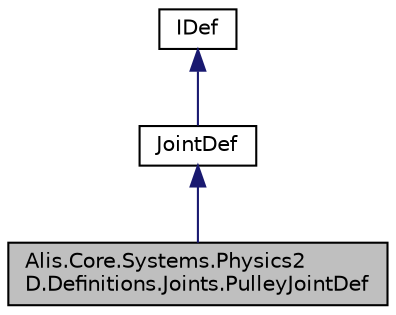 digraph "Alis.Core.Systems.Physics2D.Definitions.Joints.PulleyJointDef"
{
 // LATEX_PDF_SIZE
  edge [fontname="Helvetica",fontsize="10",labelfontname="Helvetica",labelfontsize="10"];
  node [fontname="Helvetica",fontsize="10",shape=record];
  Node1 [label="Alis.Core.Systems.Physics2\lD.Definitions.Joints.PulleyJointDef",height=0.2,width=0.4,color="black", fillcolor="grey75", style="filled", fontcolor="black",tooltip="Pulley joint definition. This requires two ground anchors, two dynamic body anchor points,..."];
  Node2 -> Node1 [dir="back",color="midnightblue",fontsize="10",style="solid",fontname="Helvetica"];
  Node2 [label="JointDef",height=0.2,width=0.4,color="black", fillcolor="white", style="filled",URL="$class_alis_1_1_core_1_1_systems_1_1_physics2_d_1_1_definitions_1_1_joints_1_1_joint_def.html",tooltip="The joint def class"];
  Node3 -> Node2 [dir="back",color="midnightblue",fontsize="10",style="solid",fontname="Helvetica"];
  Node3 [label="IDef",height=0.2,width=0.4,color="black", fillcolor="white", style="filled",URL="$interface_alis_1_1_core_1_1_systems_1_1_physics2_d_1_1_definitions_1_1_i_def.html",tooltip="The def interface"];
}
